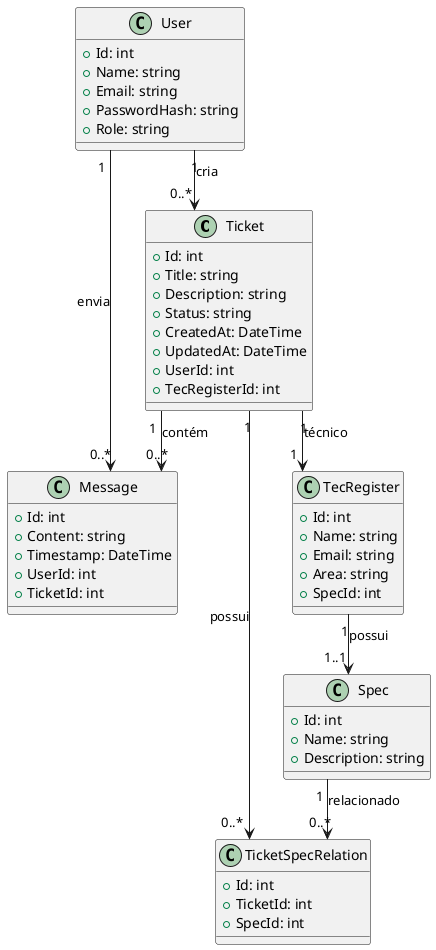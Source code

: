 @startuml
top to bottom direction
skinparam linetype ortho

class Ticket {
  +Id: int
  +Title: string
  +Description: string
  +Status: string
  +CreatedAt: DateTime
  +UpdatedAt: DateTime
  +UserId: int
  +TecRegisterId: int
}

class User {
  +Id: int
  +Name: string
  +Email: string
  +PasswordHash: string
  +Role: string
}

class Message {
  +Id: int
  +Content: string
  +Timestamp: DateTime
  +UserId: int
  +TicketId: int
}

class Spec {
  +Id: int
  +Name: string
  +Description: string
}

class TicketSpecRelation {
  +Id: int
  +TicketId: int
  +SpecId: int
}

class TecRegister {
  +Id: int
  +Name: string
  +Email: string
  +Area: string
  +SpecId: int
}

User "1" --> "0..*" Ticket : cria
User "1" --> "0..*" Message : envia
Ticket "1" --> "0..*" Message : contém
Ticket "1" --> "0..*" TicketSpecRelation : possui
Spec "1" --> "0..*" TicketSpecRelation : relacionado
TecRegister "1" --> "1..1" Spec : possui
Ticket "1" --> "1" TecRegister : técnico

@enduml
